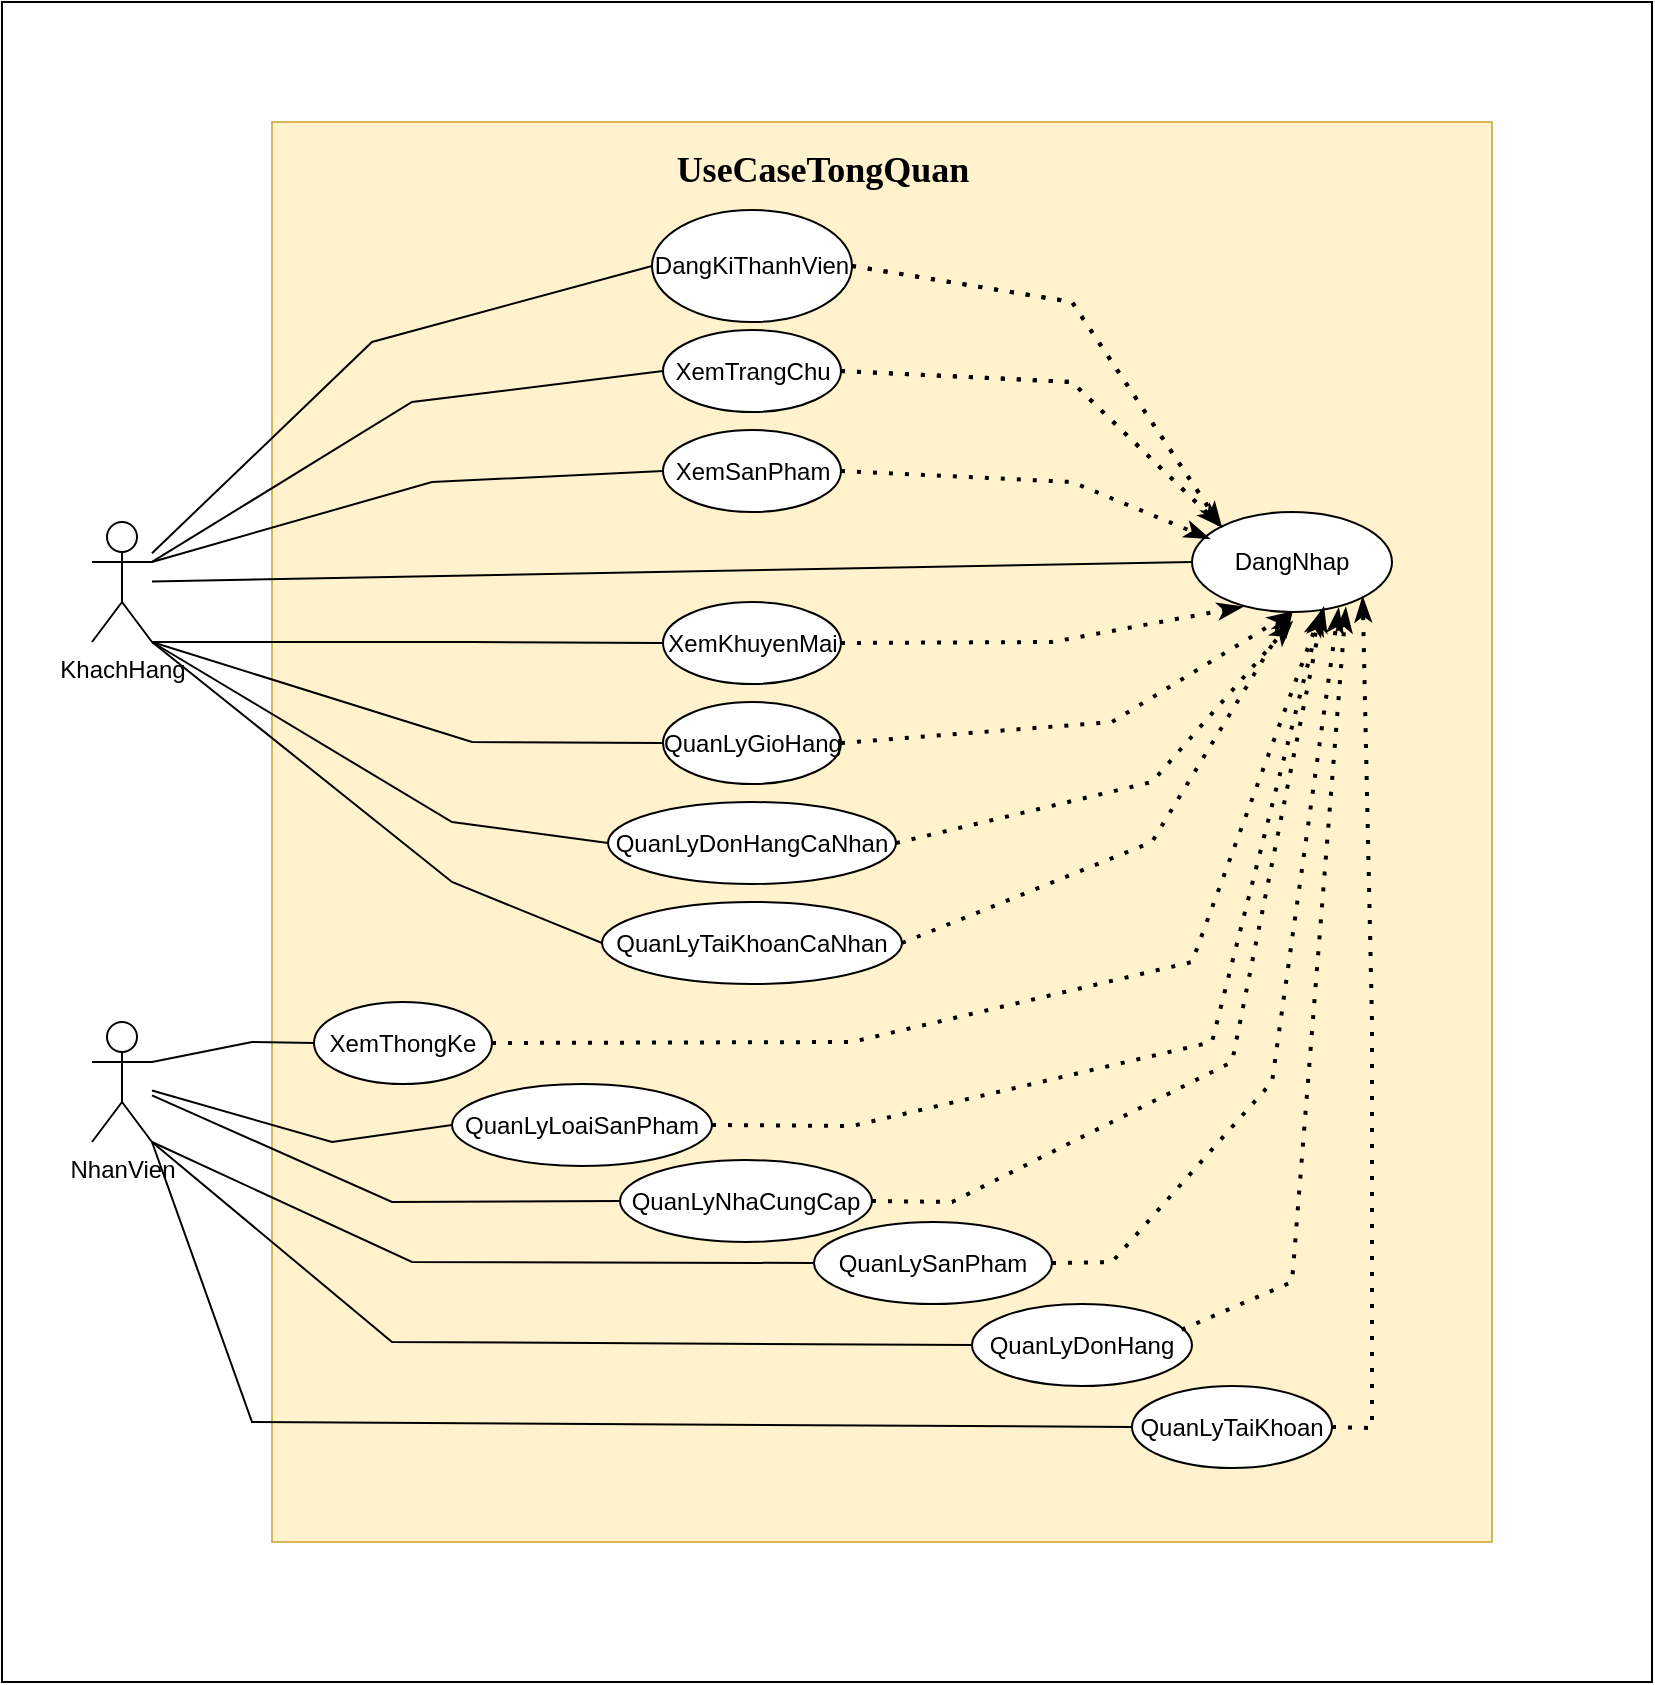 <mxfile version="20.8.16" type="device"><diagram id="sX_cwlZwnEnzLsfMghk_" name="Page-1"><mxGraphModel dx="1068" dy="600" grid="1" gridSize="10" guides="1" tooltips="1" connect="1" arrows="1" fold="1" page="1" pageScale="1" pageWidth="850" pageHeight="1100" math="0" shadow="0"><root><mxCell id="0"/><mxCell id="1" parent="0"/><mxCell id="5jZOEuATWQM4G9nrbbOF-1" value="" style="rounded=0;whiteSpace=wrap;html=1;" parent="1" vertex="1"><mxGeometry x="15" y="50" width="825" height="840" as="geometry"/></mxCell><mxCell id="og1RE6luNR5QwWcQqKbw-1" value="" style="rounded=0;whiteSpace=wrap;html=1;fillColor=#fff2cc;strokeColor=#d6b656;" parent="1" vertex="1"><mxGeometry x="150" y="110" width="610" height="710" as="geometry"/></mxCell><mxCell id="Di8m26semtRrVW-A1vZc-1" value="KhachHang" style="shape=umlActor;verticalLabelPosition=bottom;verticalAlign=top;html=1;labelBackgroundColor=none;rounded=0;" parent="1" vertex="1"><mxGeometry x="60" y="310" width="30" height="60" as="geometry"/></mxCell><mxCell id="Di8m26semtRrVW-A1vZc-2" value="NhanVien" style="shape=umlActor;verticalLabelPosition=bottom;verticalAlign=top;html=1;labelBackgroundColor=none;rounded=0;" parent="1" vertex="1"><mxGeometry x="60" y="560" width="30" height="60" as="geometry"/></mxCell><mxCell id="Di8m26semtRrVW-A1vZc-3" value="DangNhap" style="ellipse;whiteSpace=wrap;html=1;labelBackgroundColor=none;rounded=0;" parent="1" vertex="1"><mxGeometry x="610" y="305" width="100" height="50" as="geometry"/></mxCell><mxCell id="Di8m26semtRrVW-A1vZc-4" value="DangKiThanhVien" style="ellipse;whiteSpace=wrap;html=1;labelBackgroundColor=none;rounded=0;" parent="1" vertex="1"><mxGeometry x="340" y="154" width="100" height="56" as="geometry"/></mxCell><mxCell id="Di8m26semtRrVW-A1vZc-5" value="" style="endArrow=none;html=1;rounded=0;entryX=0;entryY=0.5;entryDx=0;entryDy=0;labelBackgroundColor=none;fontColor=default;" parent="1" source="Di8m26semtRrVW-A1vZc-1" target="Di8m26semtRrVW-A1vZc-3" edge="1"><mxGeometry width="50" height="50" relative="1" as="geometry"><mxPoint x="180" y="330" as="sourcePoint"/><mxPoint x="300" y="300" as="targetPoint"/></mxGeometry></mxCell><mxCell id="Di8m26semtRrVW-A1vZc-22" value="QuanLyDonHangCaNhan" style="ellipse;whiteSpace=wrap;html=1;direction=west;flipH=1;flipV=1;labelBackgroundColor=none;rounded=0;" parent="1" vertex="1"><mxGeometry x="318" y="450" width="144" height="41" as="geometry"/></mxCell><mxCell id="Di8m26semtRrVW-A1vZc-23" value="QuanLyTaiKhoanCaNhan" style="ellipse;whiteSpace=wrap;html=1;direction=west;flipH=1;flipV=1;labelBackgroundColor=none;rounded=0;" parent="1" vertex="1"><mxGeometry x="315" y="500" width="150" height="41" as="geometry"/></mxCell><mxCell id="Di8m26semtRrVW-A1vZc-10" value="XemTrangChu" style="ellipse;whiteSpace=wrap;html=1;direction=west;flipH=1;flipV=1;labelBackgroundColor=none;rounded=0;" parent="1" vertex="1"><mxGeometry x="345.5" y="214" width="89" height="41" as="geometry"/></mxCell><mxCell id="Di8m26semtRrVW-A1vZc-17" value="XemSanPham" style="ellipse;whiteSpace=wrap;html=1;direction=west;flipH=1;flipV=1;labelBackgroundColor=none;rounded=0;" parent="1" vertex="1"><mxGeometry x="345.5" y="264" width="89" height="41" as="geometry"/></mxCell><mxCell id="Di8m26semtRrVW-A1vZc-19" value="XemKhuyenMai" style="ellipse;whiteSpace=wrap;html=1;direction=west;flipH=1;flipV=1;labelBackgroundColor=none;rounded=0;" parent="1" vertex="1"><mxGeometry x="345.5" y="350" width="89" height="41" as="geometry"/></mxCell><mxCell id="Di8m26semtRrVW-A1vZc-21" value="QuanLyGioHang" style="ellipse;whiteSpace=wrap;html=1;direction=west;flipH=1;flipV=1;labelBackgroundColor=none;rounded=0;" parent="1" vertex="1"><mxGeometry x="345.5" y="400" width="89" height="41" as="geometry"/></mxCell><mxCell id="Di8m26semtRrVW-A1vZc-25" value="" style="endArrow=none;html=1;rounded=0;entryX=0;entryY=0.5;entryDx=0;entryDy=0;labelBackgroundColor=none;fontColor=default;" parent="1" source="Di8m26semtRrVW-A1vZc-1" target="Di8m26semtRrVW-A1vZc-4" edge="1"><mxGeometry width="50" height="50" relative="1" as="geometry"><mxPoint x="210" y="250" as="sourcePoint"/><mxPoint x="260" y="200" as="targetPoint"/><Array as="points"><mxPoint x="200" y="220"/></Array></mxGeometry></mxCell><mxCell id="Di8m26semtRrVW-A1vZc-26" value="" style="endArrow=none;html=1;rounded=0;entryX=1;entryY=0.5;entryDx=0;entryDy=0;exitX=1;exitY=0.333;exitDx=0;exitDy=0;exitPerimeter=0;labelBackgroundColor=none;fontColor=default;" parent="1" source="Di8m26semtRrVW-A1vZc-1" target="Di8m26semtRrVW-A1vZc-10" edge="1"><mxGeometry width="50" height="50" relative="1" as="geometry"><mxPoint x="230" y="290" as="sourcePoint"/><mxPoint x="280" y="240" as="targetPoint"/><Array as="points"><mxPoint x="220" y="250"/></Array></mxGeometry></mxCell><mxCell id="Di8m26semtRrVW-A1vZc-28" value="" style="endArrow=none;html=1;rounded=0;entryX=1;entryY=0.5;entryDx=0;entryDy=0;exitX=1;exitY=0.333;exitDx=0;exitDy=0;exitPerimeter=0;labelBackgroundColor=none;fontColor=default;" parent="1" source="Di8m26semtRrVW-A1vZc-1" target="Di8m26semtRrVW-A1vZc-17" edge="1"><mxGeometry width="50" height="50" relative="1" as="geometry"><mxPoint x="230" y="320" as="sourcePoint"/><mxPoint x="280" y="270" as="targetPoint"/><Array as="points"><mxPoint x="230" y="290"/></Array></mxGeometry></mxCell><mxCell id="Di8m26semtRrVW-A1vZc-29" value="" style="endArrow=none;html=1;rounded=0;entryX=1;entryY=0.5;entryDx=0;entryDy=0;exitX=1;exitY=1;exitDx=0;exitDy=0;exitPerimeter=0;labelBackgroundColor=none;fontColor=default;" parent="1" source="Di8m26semtRrVW-A1vZc-1" target="Di8m26semtRrVW-A1vZc-19" edge="1"><mxGeometry width="50" height="50" relative="1" as="geometry"><mxPoint x="220" y="400" as="sourcePoint"/><mxPoint x="270" y="350" as="targetPoint"/><Array as="points"><mxPoint x="250" y="370"/></Array></mxGeometry></mxCell><mxCell id="Di8m26semtRrVW-A1vZc-30" value="" style="endArrow=none;html=1;rounded=0;entryX=1;entryY=0.5;entryDx=0;entryDy=0;exitX=1;exitY=1;exitDx=0;exitDy=0;exitPerimeter=0;labelBackgroundColor=none;fontColor=default;" parent="1" source="Di8m26semtRrVW-A1vZc-1" target="Di8m26semtRrVW-A1vZc-21" edge="1"><mxGeometry width="50" height="50" relative="1" as="geometry"><mxPoint x="210" y="450" as="sourcePoint"/><mxPoint x="260" y="400" as="targetPoint"/><Array as="points"><mxPoint x="250" y="420"/></Array></mxGeometry></mxCell><mxCell id="Di8m26semtRrVW-A1vZc-31" value="" style="endArrow=none;html=1;rounded=0;entryX=1;entryY=0.5;entryDx=0;entryDy=0;exitX=1;exitY=1;exitDx=0;exitDy=0;exitPerimeter=0;labelBackgroundColor=none;fontColor=default;" parent="1" source="Di8m26semtRrVW-A1vZc-1" target="Di8m26semtRrVW-A1vZc-22" edge="1"><mxGeometry width="50" height="50" relative="1" as="geometry"><mxPoint x="170" y="500" as="sourcePoint"/><mxPoint x="220" y="450" as="targetPoint"/><Array as="points"><mxPoint x="240" y="460"/></Array></mxGeometry></mxCell><mxCell id="Di8m26semtRrVW-A1vZc-32" value="" style="endArrow=none;html=1;rounded=0;entryX=1;entryY=0.5;entryDx=0;entryDy=0;exitX=1;exitY=1;exitDx=0;exitDy=0;exitPerimeter=0;labelBackgroundColor=none;fontColor=default;" parent="1" source="Di8m26semtRrVW-A1vZc-1" target="Di8m26semtRrVW-A1vZc-23" edge="1"><mxGeometry width="50" height="50" relative="1" as="geometry"><mxPoint x="120" y="520" as="sourcePoint"/><mxPoint x="170" y="470" as="targetPoint"/><Array as="points"><mxPoint x="240" y="490"/></Array></mxGeometry></mxCell><mxCell id="Di8m26semtRrVW-A1vZc-37" value="" style="endArrow=none;dashed=1;html=1;dashPattern=1 3;strokeWidth=2;rounded=0;entryX=0;entryY=0;entryDx=0;entryDy=0;exitX=1;exitY=0.5;exitDx=0;exitDy=0;fontFamily=Times New Roman;labelBackgroundColor=none;fontColor=default;" parent="1" source="Di8m26semtRrVW-A1vZc-4" target="Di8m26semtRrVW-A1vZc-3" edge="1"><mxGeometry width="50" height="50" relative="1" as="geometry"><mxPoint x="560" y="230" as="sourcePoint"/><mxPoint x="610" y="180" as="targetPoint"/><Array as="points"><mxPoint x="550" y="200"/></Array></mxGeometry></mxCell><mxCell id="Di8m26semtRrVW-A1vZc-39" value="" style="endArrow=none;dashed=1;html=1;dashPattern=1 3;strokeWidth=2;rounded=0;entryX=0;entryY=0;entryDx=0;entryDy=0;exitX=0;exitY=0.5;exitDx=0;exitDy=0;labelBackgroundColor=none;fontColor=default;" parent="1" source="Di8m26semtRrVW-A1vZc-10" target="Di8m26semtRrVW-A1vZc-3" edge="1"><mxGeometry width="50" height="50" relative="1" as="geometry"><mxPoint x="480" y="300" as="sourcePoint"/><mxPoint x="530" y="250" as="targetPoint"/><Array as="points"><mxPoint x="550" y="240"/></Array></mxGeometry></mxCell><mxCell id="Di8m26semtRrVW-A1vZc-40" value="" style="endArrow=classicThin;dashed=1;html=1;dashPattern=1 3;strokeWidth=2;rounded=0;entryX=0.086;entryY=0.265;entryDx=0;entryDy=0;entryPerimeter=0;exitX=0;exitY=0.5;exitDx=0;exitDy=0;startArrow=none;startFill=0;labelBackgroundColor=none;fontColor=default;endFill=1;" parent="1" source="Di8m26semtRrVW-A1vZc-17" target="Di8m26semtRrVW-A1vZc-3" edge="1"><mxGeometry width="50" height="50" relative="1" as="geometry"><mxPoint x="470" y="320" as="sourcePoint"/><mxPoint x="520" y="270" as="targetPoint"/><Array as="points"><mxPoint x="550" y="290"/></Array></mxGeometry></mxCell><mxCell id="Di8m26semtRrVW-A1vZc-41" value="" style="endArrow=classicThin;dashed=1;html=1;dashPattern=1 3;strokeWidth=2;rounded=0;exitX=0;exitY=0.5;exitDx=0;exitDy=0;entryX=0.251;entryY=0.949;entryDx=0;entryDy=0;entryPerimeter=0;startArrow=none;startFill=0;labelBackgroundColor=none;fontColor=default;endFill=1;" parent="1" source="Di8m26semtRrVW-A1vZc-19" target="Di8m26semtRrVW-A1vZc-3" edge="1"><mxGeometry width="50" height="50" relative="1" as="geometry"><mxPoint x="470" y="420" as="sourcePoint"/><mxPoint x="660" y="360" as="targetPoint"/><Array as="points"><mxPoint x="540" y="370"/></Array></mxGeometry></mxCell><mxCell id="Di8m26semtRrVW-A1vZc-42" value="" style="endArrow=classicThin;dashed=1;html=1;dashPattern=1 3;strokeWidth=2;rounded=0;entryX=0.5;entryY=1;entryDx=0;entryDy=0;exitX=0;exitY=0.5;exitDx=0;exitDy=0;startArrow=none;startFill=0;labelBackgroundColor=none;fontColor=default;endFill=1;" parent="1" source="Di8m26semtRrVW-A1vZc-21" target="Di8m26semtRrVW-A1vZc-3" edge="1"><mxGeometry width="50" height="50" relative="1" as="geometry"><mxPoint x="520" y="460" as="sourcePoint"/><mxPoint x="570" y="410" as="targetPoint"/><Array as="points"><mxPoint x="570" y="410"/></Array></mxGeometry></mxCell><mxCell id="Di8m26semtRrVW-A1vZc-43" value="" style="endArrow=classicThin;dashed=1;html=1;dashPattern=1 3;strokeWidth=2;rounded=0;exitX=0;exitY=0.5;exitDx=0;exitDy=0;startArrow=none;startFill=0;labelBackgroundColor=none;fontColor=default;endFill=1;" parent="1" source="Di8m26semtRrVW-A1vZc-22" edge="1"><mxGeometry width="50" height="50" relative="1" as="geometry"><mxPoint x="520" y="500" as="sourcePoint"/><mxPoint x="660" y="360" as="targetPoint"/><Array as="points"><mxPoint x="590" y="440"/></Array></mxGeometry></mxCell><mxCell id="Di8m26semtRrVW-A1vZc-44" value="" style="endArrow=classicThin;dashed=1;html=1;dashPattern=1 3;strokeWidth=2;rounded=0;exitX=0;exitY=0.5;exitDx=0;exitDy=0;entryX=0.5;entryY=1;entryDx=0;entryDy=0;startArrow=none;startFill=0;labelBackgroundColor=none;fontColor=default;endFill=1;" parent="1" source="Di8m26semtRrVW-A1vZc-23" target="Di8m26semtRrVW-A1vZc-3" edge="1"><mxGeometry width="50" height="50" relative="1" as="geometry"><mxPoint x="510" y="540" as="sourcePoint"/><mxPoint x="691" y="352" as="targetPoint"/><Array as="points"><mxPoint x="590" y="470"/></Array></mxGeometry></mxCell><mxCell id="Di8m26semtRrVW-A1vZc-46" value="" style="endArrow=classicThin;dashed=1;html=1;dashPattern=1 3;strokeWidth=2;rounded=0;entryX=0;entryY=0;entryDx=0;entryDy=0;exitX=1;exitY=0.5;exitDx=0;exitDy=0;fontFamily=Times New Roman;startArrow=none;startFill=0;labelBackgroundColor=none;fontColor=default;endFill=1;" parent="1" edge="1"><mxGeometry width="50" height="50" relative="1" as="geometry"><mxPoint x="440.0" y="182.0" as="sourcePoint"/><mxPoint x="624.645" y="312.322" as="targetPoint"/><Array as="points"><mxPoint x="550" y="200"/></Array></mxGeometry></mxCell><mxCell id="Di8m26semtRrVW-A1vZc-47" value="" style="endArrow=classicThin;dashed=1;html=1;dashPattern=1 3;strokeWidth=2;rounded=0;entryX=0;entryY=0;entryDx=0;entryDy=0;exitX=0;exitY=0.5;exitDx=0;exitDy=0;startArrow=none;startFill=0;labelBackgroundColor=none;fontColor=default;endFill=1;" parent="1" edge="1"><mxGeometry width="50" height="50" relative="1" as="geometry"><mxPoint x="434.5" y="234.5" as="sourcePoint"/><mxPoint x="624.645" y="312.322" as="targetPoint"/><Array as="points"><mxPoint x="550" y="240"/></Array></mxGeometry></mxCell><mxCell id="Di8m26semtRrVW-A1vZc-54" value="XemThongKe" style="ellipse;whiteSpace=wrap;html=1;direction=west;flipH=1;flipV=1;labelBackgroundColor=none;rounded=0;" parent="1" vertex="1"><mxGeometry x="171" y="550" width="89" height="41" as="geometry"/></mxCell><mxCell id="Di8m26semtRrVW-A1vZc-55" value="QuanLyLoaiSanPham" style="ellipse;whiteSpace=wrap;html=1;direction=west;flipH=1;flipV=1;labelBackgroundColor=none;rounded=0;" parent="1" vertex="1"><mxGeometry x="240" y="591" width="130" height="41" as="geometry"/></mxCell><mxCell id="Di8m26semtRrVW-A1vZc-56" value="QuanLyNhaCungCap" style="ellipse;whiteSpace=wrap;html=1;direction=west;flipH=1;flipV=1;labelBackgroundColor=none;rounded=0;" parent="1" vertex="1"><mxGeometry x="324" y="629" width="126" height="41" as="geometry"/></mxCell><mxCell id="Di8m26semtRrVW-A1vZc-57" value="QuanLySanPham" style="ellipse;whiteSpace=wrap;html=1;direction=west;flipH=1;flipV=1;labelBackgroundColor=none;rounded=0;" parent="1" vertex="1"><mxGeometry x="421" y="660" width="119" height="41" as="geometry"/></mxCell><mxCell id="Di8m26semtRrVW-A1vZc-58" value="QuanLyDonHang" style="ellipse;whiteSpace=wrap;html=1;direction=west;flipH=1;flipV=1;labelBackgroundColor=none;rounded=0;" parent="1" vertex="1"><mxGeometry x="500" y="701" width="110" height="41" as="geometry"/></mxCell><mxCell id="Di8m26semtRrVW-A1vZc-59" value="QuanLyTaiKhoan" style="ellipse;whiteSpace=wrap;html=1;direction=west;flipH=1;flipV=1;labelBackgroundColor=none;rounded=0;" parent="1" vertex="1"><mxGeometry x="580" y="742" width="100" height="41" as="geometry"/></mxCell><mxCell id="Di8m26semtRrVW-A1vZc-62" value="" style="endArrow=none;html=1;rounded=0;fontFamily=Times New Roman;entryX=1;entryY=0.5;entryDx=0;entryDy=0;exitX=1;exitY=0.333;exitDx=0;exitDy=0;exitPerimeter=0;labelBackgroundColor=none;fontColor=default;" parent="1" source="Di8m26semtRrVW-A1vZc-2" target="Di8m26semtRrVW-A1vZc-54" edge="1"><mxGeometry width="50" height="50" relative="1" as="geometry"><mxPoint x="110" y="550" as="sourcePoint"/><mxPoint x="160" y="500" as="targetPoint"/><Array as="points"><mxPoint x="140" y="570"/></Array></mxGeometry></mxCell><mxCell id="Di8m26semtRrVW-A1vZc-63" value="" style="endArrow=none;html=1;rounded=0;fontFamily=Times New Roman;entryX=1;entryY=0.5;entryDx=0;entryDy=0;labelBackgroundColor=none;fontColor=default;" parent="1" source="Di8m26semtRrVW-A1vZc-2" target="Di8m26semtRrVW-A1vZc-55" edge="1"><mxGeometry width="50" height="50" relative="1" as="geometry"><mxPoint x="170" y="670" as="sourcePoint"/><mxPoint x="220" y="620" as="targetPoint"/><Array as="points"><mxPoint x="180" y="620"/></Array></mxGeometry></mxCell><mxCell id="Di8m26semtRrVW-A1vZc-64" value="" style="endArrow=none;html=1;rounded=0;fontFamily=Times New Roman;entryX=1;entryY=0.5;entryDx=0;entryDy=0;labelBackgroundColor=none;fontColor=default;" parent="1" source="Di8m26semtRrVW-A1vZc-2" target="Di8m26semtRrVW-A1vZc-56" edge="1"><mxGeometry width="50" height="50" relative="1" as="geometry"><mxPoint x="170" y="710" as="sourcePoint"/><mxPoint x="220" y="660" as="targetPoint"/><Array as="points"><mxPoint x="210" y="650"/></Array></mxGeometry></mxCell><mxCell id="Di8m26semtRrVW-A1vZc-65" value="" style="endArrow=none;html=1;rounded=0;fontFamily=Times New Roman;entryX=1;entryY=0.5;entryDx=0;entryDy=0;exitX=1;exitY=1;exitDx=0;exitDy=0;exitPerimeter=0;labelBackgroundColor=none;fontColor=default;" parent="1" source="Di8m26semtRrVW-A1vZc-2" target="Di8m26semtRrVW-A1vZc-57" edge="1"><mxGeometry width="50" height="50" relative="1" as="geometry"><mxPoint x="230" y="730" as="sourcePoint"/><mxPoint x="280" y="680" as="targetPoint"/><Array as="points"><mxPoint x="220" y="680"/></Array></mxGeometry></mxCell><mxCell id="Di8m26semtRrVW-A1vZc-66" value="" style="endArrow=none;html=1;rounded=0;fontFamily=Times New Roman;entryX=1;entryY=0.5;entryDx=0;entryDy=0;exitX=1;exitY=1;exitDx=0;exitDy=0;exitPerimeter=0;labelBackgroundColor=none;fontColor=default;" parent="1" source="Di8m26semtRrVW-A1vZc-2" target="Di8m26semtRrVW-A1vZc-58" edge="1"><mxGeometry width="50" height="50" relative="1" as="geometry"><mxPoint x="250" y="790" as="sourcePoint"/><mxPoint x="300" y="740" as="targetPoint"/><Array as="points"><mxPoint x="210" y="720"/></Array></mxGeometry></mxCell><mxCell id="Di8m26semtRrVW-A1vZc-67" value="" style="endArrow=none;html=1;rounded=0;fontFamily=Times New Roman;entryX=1;entryY=0.5;entryDx=0;entryDy=0;exitX=1;exitY=1;exitDx=0;exitDy=0;exitPerimeter=0;labelBackgroundColor=none;fontColor=default;" parent="1" source="Di8m26semtRrVW-A1vZc-2" target="Di8m26semtRrVW-A1vZc-59" edge="1"><mxGeometry width="50" height="50" relative="1" as="geometry"><mxPoint x="340" y="810" as="sourcePoint"/><mxPoint x="390" y="760" as="targetPoint"/><Array as="points"><mxPoint x="140" y="760"/></Array></mxGeometry></mxCell><mxCell id="Di8m26semtRrVW-A1vZc-69" value="" style="endArrow=classicThin;dashed=1;html=1;dashPattern=1 3;strokeWidth=2;rounded=0;fontFamily=Times New Roman;entryX=0.647;entryY=0.993;entryDx=0;entryDy=0;entryPerimeter=0;exitX=0;exitY=0.5;exitDx=0;exitDy=0;labelBackgroundColor=none;fontColor=default;endFill=1;startArrow=none;startFill=0;" parent="1" source="Di8m26semtRrVW-A1vZc-54" target="Di8m26semtRrVW-A1vZc-3" edge="1"><mxGeometry width="50" height="50" relative="1" as="geometry"><mxPoint x="540" y="590" as="sourcePoint"/><mxPoint x="590" y="540" as="targetPoint"/><Array as="points"><mxPoint x="440" y="570"/><mxPoint x="610" y="530"/></Array></mxGeometry></mxCell><mxCell id="Di8m26semtRrVW-A1vZc-70" value="" style="endArrow=classicThin;dashed=1;html=1;dashPattern=1 3;strokeWidth=2;rounded=0;fontFamily=Times New Roman;exitX=0;exitY=0.5;exitDx=0;exitDy=0;entryX=0.647;entryY=0.988;entryDx=0;entryDy=0;entryPerimeter=0;labelBackgroundColor=none;fontColor=default;endFill=1;startArrow=none;startFill=0;" parent="1" source="Di8m26semtRrVW-A1vZc-55" target="Di8m26semtRrVW-A1vZc-3" edge="1"><mxGeometry width="50" height="50" relative="1" as="geometry"><mxPoint x="440" y="630" as="sourcePoint"/><mxPoint x="490" y="580" as="targetPoint"/><Array as="points"><mxPoint x="440" y="612"/><mxPoint x="620" y="570"/></Array></mxGeometry></mxCell><mxCell id="Di8m26semtRrVW-A1vZc-71" value="" style="endArrow=classicThin;dashed=1;html=1;dashPattern=1 3;strokeWidth=2;rounded=0;fontFamily=Times New Roman;entryX=0.658;entryY=0.956;entryDx=0;entryDy=0;exitX=0;exitY=0.5;exitDx=0;exitDy=0;entryPerimeter=0;labelBackgroundColor=none;fontColor=default;endFill=1;startArrow=none;startFill=0;" parent="1" source="Di8m26semtRrVW-A1vZc-56" target="Di8m26semtRrVW-A1vZc-3" edge="1"><mxGeometry width="50" height="50" relative="1" as="geometry"><mxPoint x="680" y="510" as="sourcePoint"/><mxPoint x="730" y="460" as="targetPoint"/><Array as="points"><mxPoint x="490" y="650"/><mxPoint x="630" y="580"/></Array></mxGeometry></mxCell><mxCell id="Di8m26semtRrVW-A1vZc-72" value="" style="endArrow=classicThin;dashed=1;html=1;dashPattern=1 3;strokeWidth=2;rounded=0;fontFamily=Times New Roman;entryX=0.733;entryY=0.967;entryDx=0;entryDy=0;entryPerimeter=0;exitX=0;exitY=0.5;exitDx=0;exitDy=0;labelBackgroundColor=none;fontColor=default;endFill=1;startArrow=none;startFill=0;" parent="1" source="Di8m26semtRrVW-A1vZc-57" target="Di8m26semtRrVW-A1vZc-3" edge="1"><mxGeometry width="50" height="50" relative="1" as="geometry"><mxPoint x="690" y="470" as="sourcePoint"/><mxPoint x="700" y="381" as="targetPoint"/><Array as="points"><mxPoint x="570" y="680"/><mxPoint x="650" y="590"/></Array></mxGeometry></mxCell><mxCell id="Di8m26semtRrVW-A1vZc-73" value="" style="endArrow=classicThin;dashed=1;html=1;dashPattern=1 3;strokeWidth=2;rounded=0;fontFamily=Times New Roman;entryX=0.769;entryY=0.96;entryDx=0;entryDy=0;entryPerimeter=0;exitX=0.953;exitY=0.313;exitDx=0;exitDy=0;exitPerimeter=0;labelBackgroundColor=none;fontColor=default;endFill=1;startArrow=none;startFill=0;" parent="1" source="Di8m26semtRrVW-A1vZc-58" target="Di8m26semtRrVW-A1vZc-3" edge="1"><mxGeometry width="50" height="50" relative="1" as="geometry"><mxPoint x="710" y="620" as="sourcePoint"/><mxPoint x="760" y="570" as="targetPoint"/><Array as="points"><mxPoint x="660" y="690"/></Array></mxGeometry></mxCell><mxCell id="Di8m26semtRrVW-A1vZc-74" value="" style="endArrow=classicThin;dashed=1;html=1;dashPattern=1 3;strokeWidth=2;rounded=0;fontFamily=Times New Roman;entryX=1;entryY=1;entryDx=0;entryDy=0;exitX=0;exitY=0.5;exitDx=0;exitDy=0;labelBackgroundColor=none;fontColor=default;endFill=1;startArrow=none;startFill=0;" parent="1" source="Di8m26semtRrVW-A1vZc-59" target="Di8m26semtRrVW-A1vZc-3" edge="1"><mxGeometry width="50" height="50" relative="1" as="geometry"><mxPoint x="720" y="520" as="sourcePoint"/><mxPoint x="770" y="470" as="targetPoint"/><Array as="points"><mxPoint x="700" y="763"/><mxPoint x="700" y="560"/></Array></mxGeometry></mxCell><mxCell id="TxwAsLXEm6QQQwMa-B48-1" value="&lt;font face=&quot;Times New Roman&quot; size=&quot;1&quot; style=&quot;&quot;&gt;&lt;b style=&quot;font-size: 18px;&quot;&gt;UseCaseTongQuan&lt;/b&gt;&lt;/font&gt;" style="text;html=1;align=center;verticalAlign=middle;resizable=0;points=[];autosize=1;strokeColor=none;fillColor=none;labelBackgroundColor=none;rounded=0;" parent="1" vertex="1"><mxGeometry x="340" y="114" width="170" height="40" as="geometry"/></mxCell></root></mxGraphModel></diagram></mxfile>